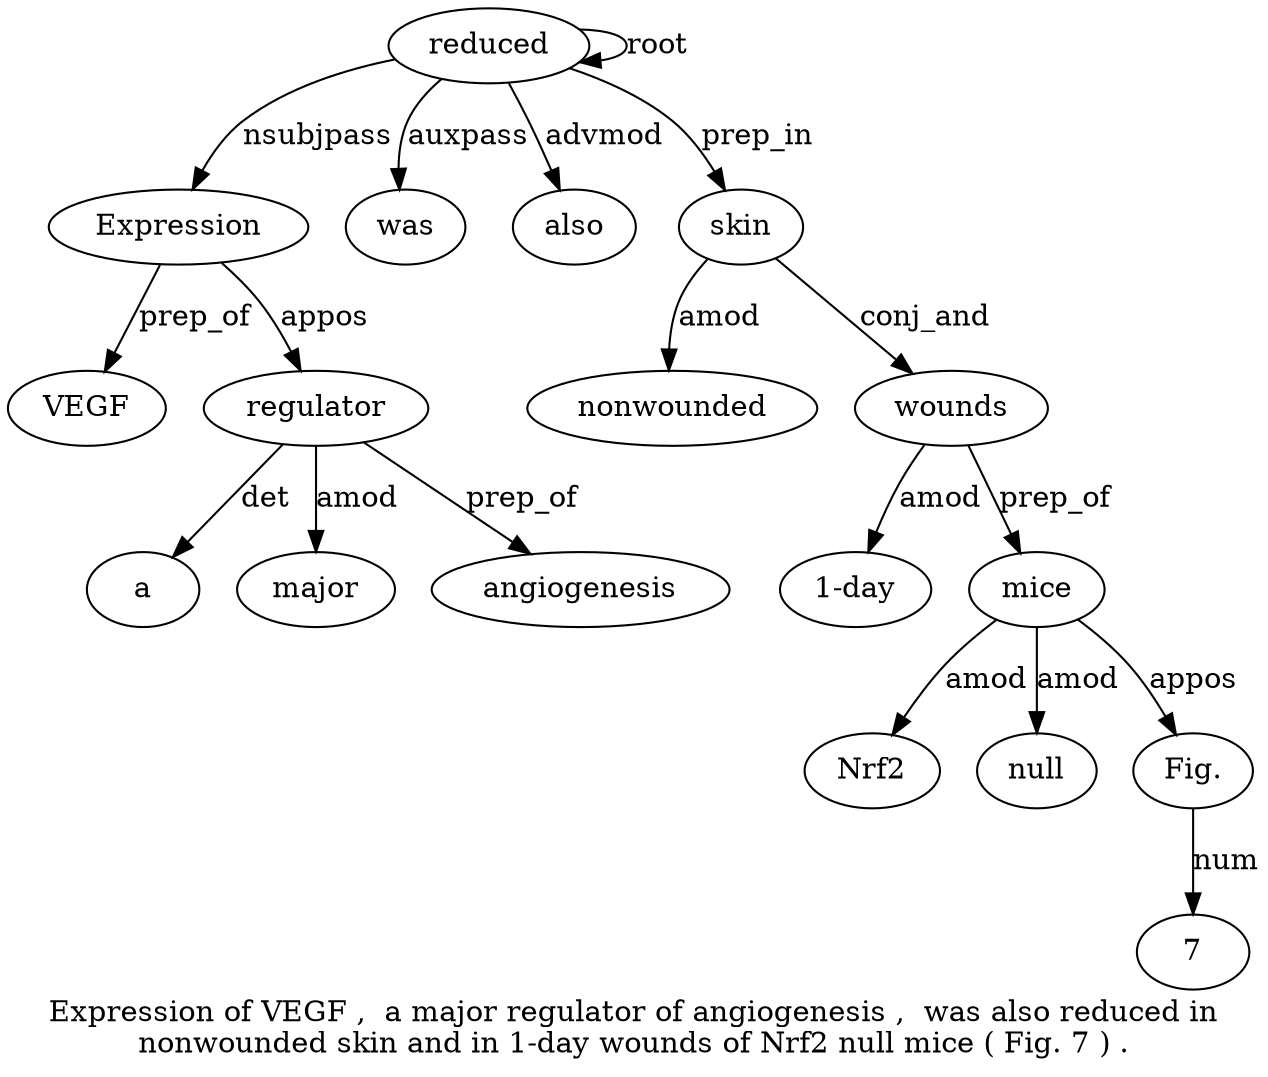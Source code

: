 digraph "Expression of VEGF ,  a major regulator of angiogenesis ,  was also reduced in nonwounded skin and in 1-day wounds of Nrf2 null mice ( Fig. 7 ) ." {
label="Expression of VEGF ,  a major regulator of angiogenesis ,  was also reduced in
nonwounded skin and in 1-day wounds of Nrf2 null mice ( Fig. 7 ) .";
reduced13 [style=filled, fillcolor=white, label=reduced];
Expression1 [style=filled, fillcolor=white, label=Expression];
reduced13 -> Expression1  [label=nsubjpass];
VEGF3 [style=filled, fillcolor=white, label=VEGF];
Expression1 -> VEGF3  [label=prep_of];
regulator7 [style=filled, fillcolor=white, label=regulator];
a5 [style=filled, fillcolor=white, label=a];
regulator7 -> a5  [label=det];
major6 [style=filled, fillcolor=white, label=major];
regulator7 -> major6  [label=amod];
Expression1 -> regulator7  [label=appos];
angiogenesis9 [style=filled, fillcolor=white, label=angiogenesis];
regulator7 -> angiogenesis9  [label=prep_of];
was11 [style=filled, fillcolor=white, label=was];
reduced13 -> was11  [label=auxpass];
also12 [style=filled, fillcolor=white, label=also];
reduced13 -> also12  [label=advmod];
reduced13 -> reduced13  [label=root];
skin16 [style=filled, fillcolor=white, label=skin];
nonwounded15 [style=filled, fillcolor=white, label=nonwounded];
skin16 -> nonwounded15  [label=amod];
reduced13 -> skin16  [label=prep_in];
wounds20 [style=filled, fillcolor=white, label=wounds];
"1-day9" [style=filled, fillcolor=white, label="1-day"];
wounds20 -> "1-day9"  [label=amod];
skin16 -> wounds20  [label=conj_and];
mice24 [style=filled, fillcolor=white, label=mice];
Nrf2 [style=filled, fillcolor=white, label=Nrf2];
mice24 -> Nrf2  [label=amod];
null23 [style=filled, fillcolor=white, label=null];
mice24 -> null23  [label=amod];
wounds20 -> mice24  [label=prep_of];
"Fig.26" [style=filled, fillcolor=white, label="Fig."];
mice24 -> "Fig.26"  [label=appos];
72 [style=filled, fillcolor=white, label=7];
"Fig.26" -> 72  [label=num];
}
